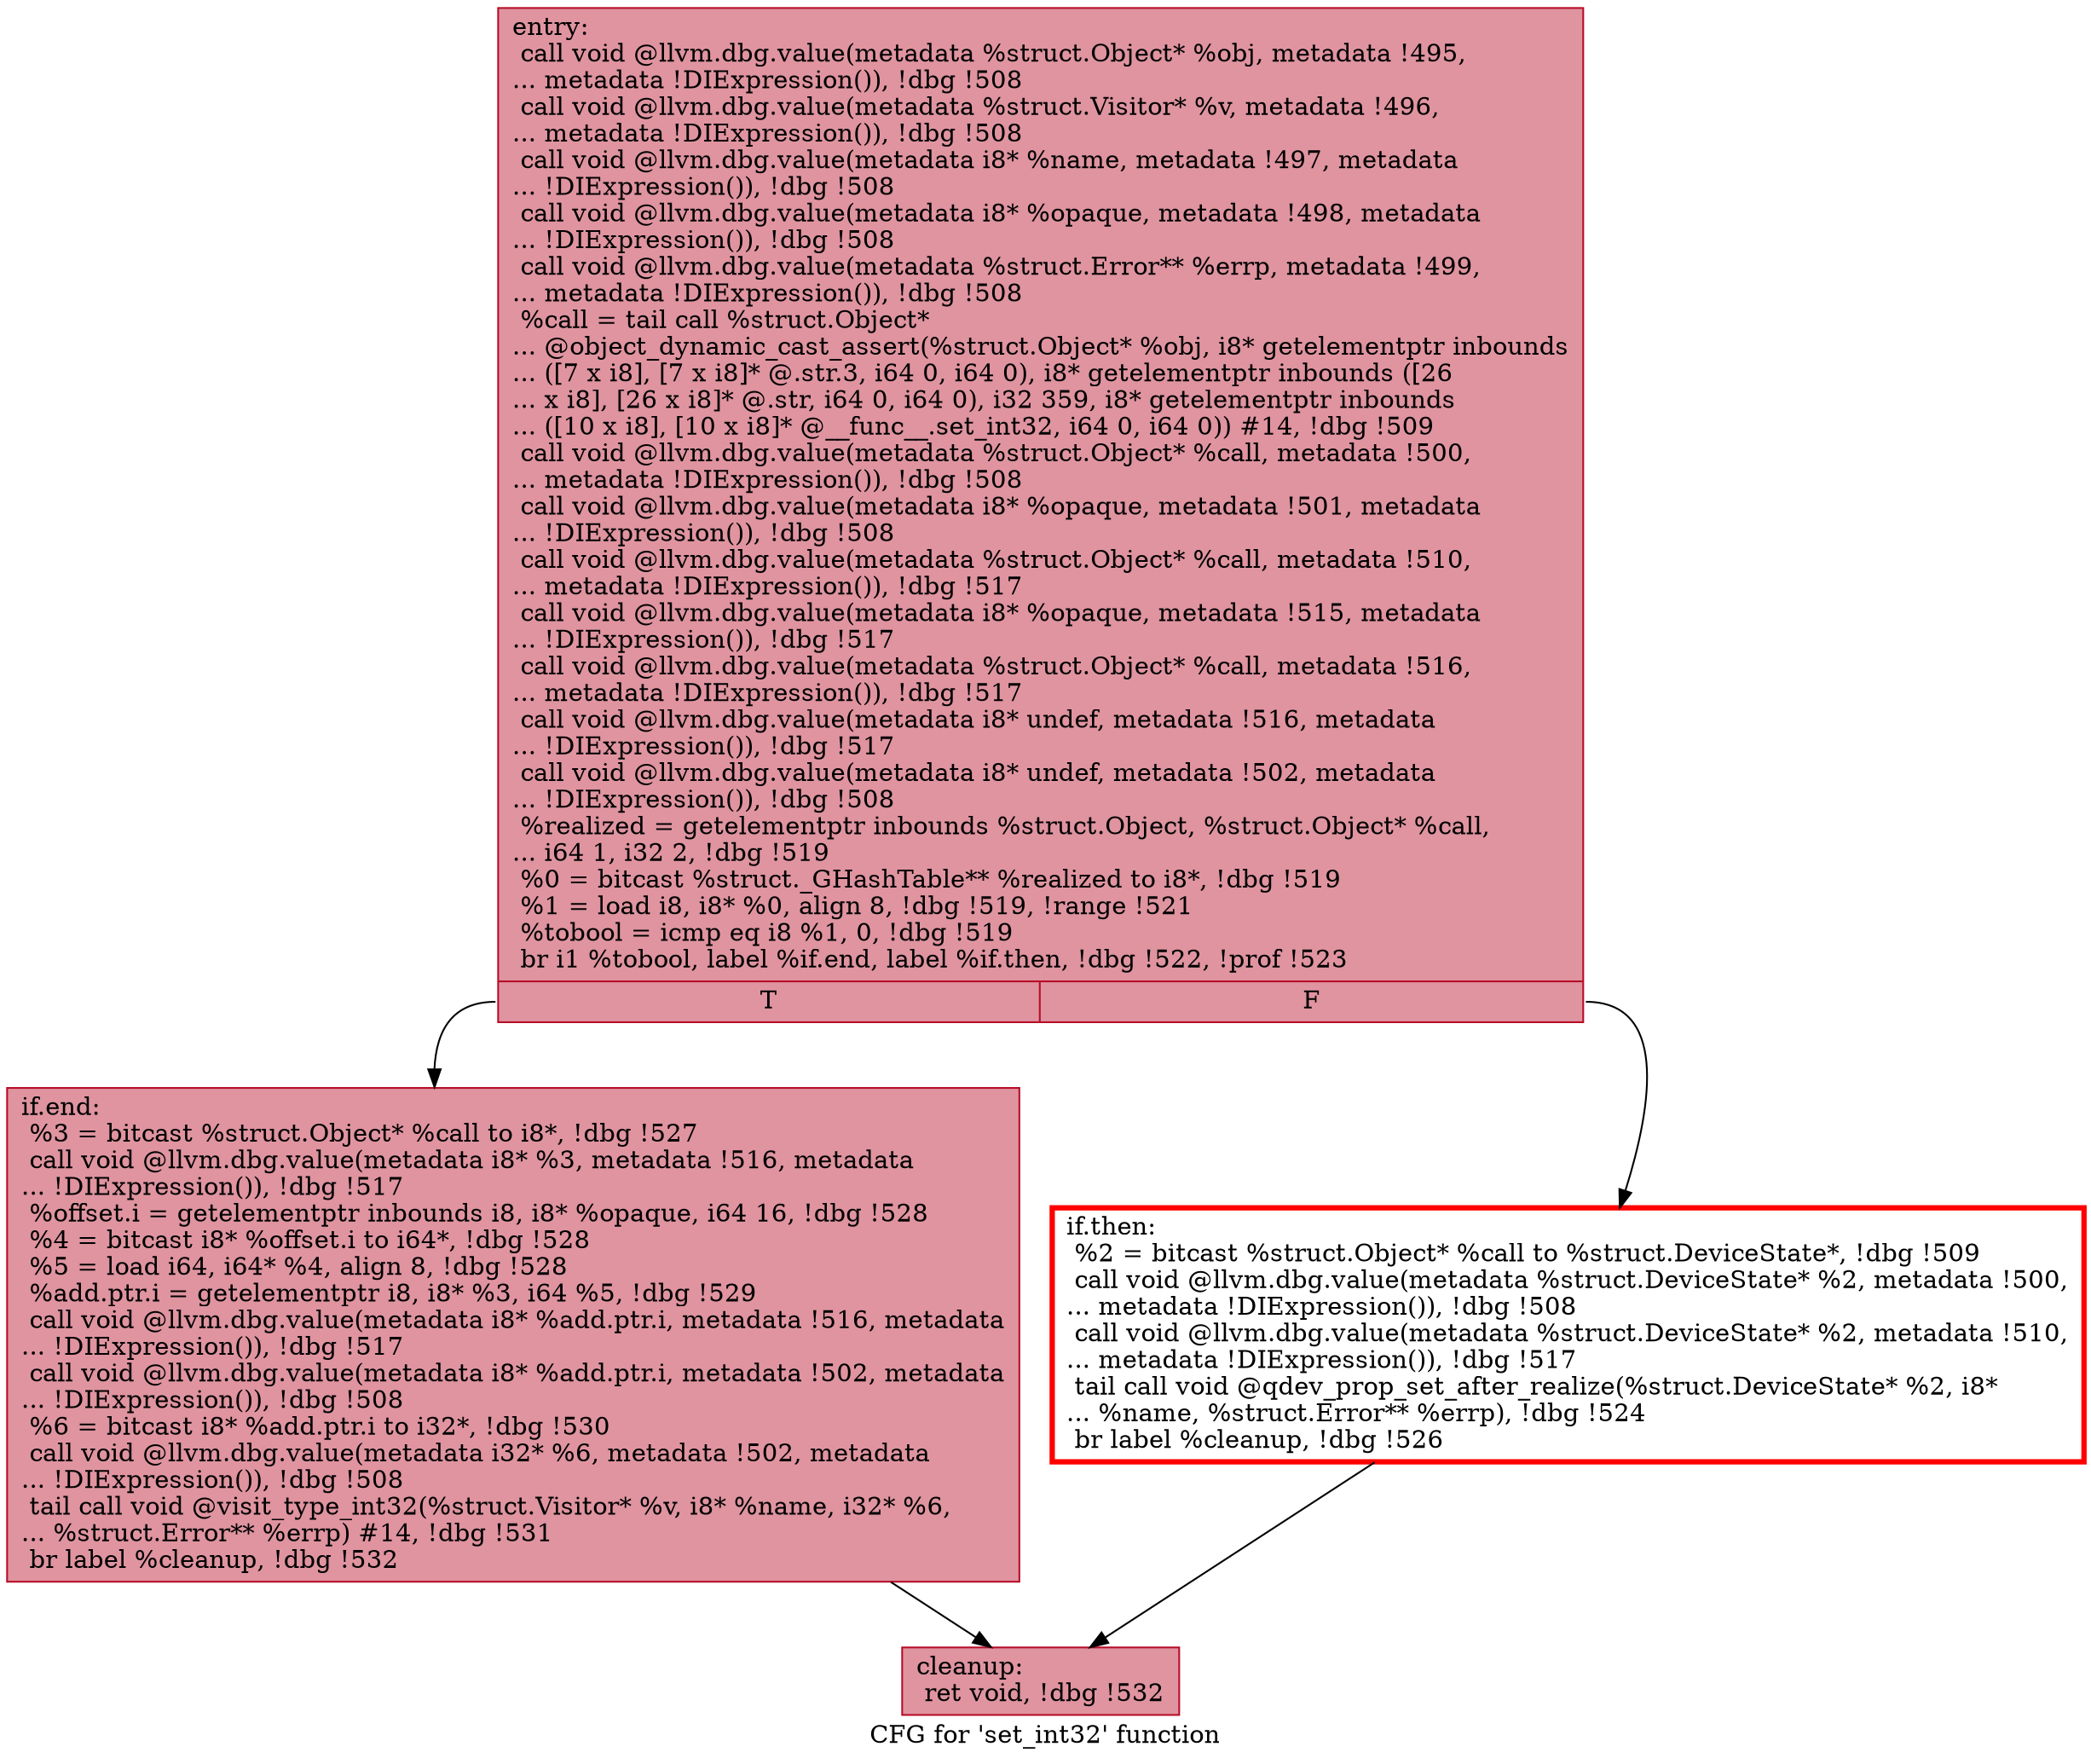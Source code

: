 digraph "CFG for 'set_int32' function" {
	label="CFG for 'set_int32' function";

	Node0x55fb356c77a0 [shape=record,color="#b70d28ff", style=filled, fillcolor="#b70d2870",label="{entry:\l  call void @llvm.dbg.value(metadata %struct.Object* %obj, metadata !495,\l... metadata !DIExpression()), !dbg !508\l  call void @llvm.dbg.value(metadata %struct.Visitor* %v, metadata !496,\l... metadata !DIExpression()), !dbg !508\l  call void @llvm.dbg.value(metadata i8* %name, metadata !497, metadata\l... !DIExpression()), !dbg !508\l  call void @llvm.dbg.value(metadata i8* %opaque, metadata !498, metadata\l... !DIExpression()), !dbg !508\l  call void @llvm.dbg.value(metadata %struct.Error** %errp, metadata !499,\l... metadata !DIExpression()), !dbg !508\l  %call = tail call %struct.Object*\l... @object_dynamic_cast_assert(%struct.Object* %obj, i8* getelementptr inbounds\l... ([7 x i8], [7 x i8]* @.str.3, i64 0, i64 0), i8* getelementptr inbounds ([26\l... x i8], [26 x i8]* @.str, i64 0, i64 0), i32 359, i8* getelementptr inbounds\l... ([10 x i8], [10 x i8]* @__func__.set_int32, i64 0, i64 0)) #14, !dbg !509\l  call void @llvm.dbg.value(metadata %struct.Object* %call, metadata !500,\l... metadata !DIExpression()), !dbg !508\l  call void @llvm.dbg.value(metadata i8* %opaque, metadata !501, metadata\l... !DIExpression()), !dbg !508\l  call void @llvm.dbg.value(metadata %struct.Object* %call, metadata !510,\l... metadata !DIExpression()), !dbg !517\l  call void @llvm.dbg.value(metadata i8* %opaque, metadata !515, metadata\l... !DIExpression()), !dbg !517\l  call void @llvm.dbg.value(metadata %struct.Object* %call, metadata !516,\l... metadata !DIExpression()), !dbg !517\l  call void @llvm.dbg.value(metadata i8* undef, metadata !516, metadata\l... !DIExpression()), !dbg !517\l  call void @llvm.dbg.value(metadata i8* undef, metadata !502, metadata\l... !DIExpression()), !dbg !508\l  %realized = getelementptr inbounds %struct.Object, %struct.Object* %call,\l... i64 1, i32 2, !dbg !519\l  %0 = bitcast %struct._GHashTable** %realized to i8*, !dbg !519\l  %1 = load i8, i8* %0, align 8, !dbg !519, !range !521\l  %tobool = icmp eq i8 %1, 0, !dbg !519\l  br i1 %tobool, label %if.end, label %if.then, !dbg !522, !prof !523\l|{<s0>T|<s1>F}}"];
	Node0x55fb356c77a0:s0 -> Node0x55fb356d31a0;
	Node0x55fb356c77a0:s1 -> Node0x55fb356d3130;
	Node0x55fb356d3130 [shape=record,penwidth=3.0, color="red",label="{if.then:                                          \l  %2 = bitcast %struct.Object* %call to %struct.DeviceState*, !dbg !509\l  call void @llvm.dbg.value(metadata %struct.DeviceState* %2, metadata !500,\l... metadata !DIExpression()), !dbg !508\l  call void @llvm.dbg.value(metadata %struct.DeviceState* %2, metadata !510,\l... metadata !DIExpression()), !dbg !517\l  tail call void @qdev_prop_set_after_realize(%struct.DeviceState* %2, i8*\l... %name, %struct.Error** %errp), !dbg !524\l  br label %cleanup, !dbg !526\l}"];
	Node0x55fb356d3130 -> Node0x55fb356d3ab0;
	Node0x55fb356d31a0 [shape=record,color="#b70d28ff", style=filled, fillcolor="#b70d2870",label="{if.end:                                           \l  %3 = bitcast %struct.Object* %call to i8*, !dbg !527\l  call void @llvm.dbg.value(metadata i8* %3, metadata !516, metadata\l... !DIExpression()), !dbg !517\l  %offset.i = getelementptr inbounds i8, i8* %opaque, i64 16, !dbg !528\l  %4 = bitcast i8* %offset.i to i64*, !dbg !528\l  %5 = load i64, i64* %4, align 8, !dbg !528\l  %add.ptr.i = getelementptr i8, i8* %3, i64 %5, !dbg !529\l  call void @llvm.dbg.value(metadata i8* %add.ptr.i, metadata !516, metadata\l... !DIExpression()), !dbg !517\l  call void @llvm.dbg.value(metadata i8* %add.ptr.i, metadata !502, metadata\l... !DIExpression()), !dbg !508\l  %6 = bitcast i8* %add.ptr.i to i32*, !dbg !530\l  call void @llvm.dbg.value(metadata i32* %6, metadata !502, metadata\l... !DIExpression()), !dbg !508\l  tail call void @visit_type_int32(%struct.Visitor* %v, i8* %name, i32* %6,\l... %struct.Error** %errp) #14, !dbg !531\l  br label %cleanup, !dbg !532\l}"];
	Node0x55fb356d31a0 -> Node0x55fb356d3ab0;
	Node0x55fb356d3ab0 [shape=record,color="#b70d28ff", style=filled, fillcolor="#b70d2870",label="{cleanup:                                          \l  ret void, !dbg !532\l}"];
}
